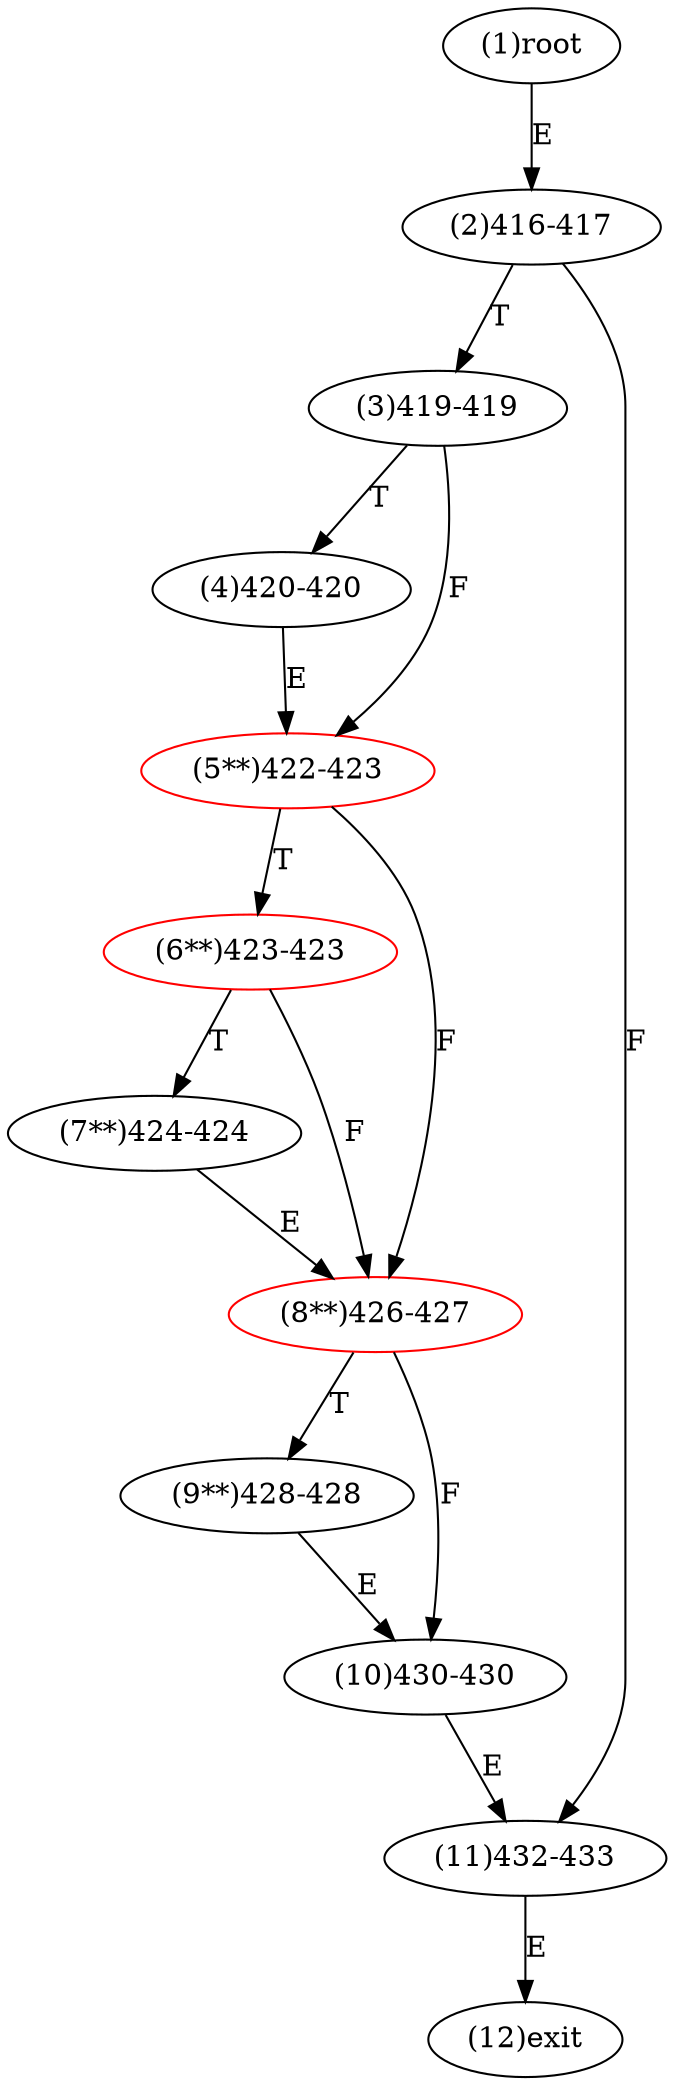 digraph "" { 
1[ label="(1)root"];
2[ label="(2)416-417"];
3[ label="(3)419-419"];
4[ label="(4)420-420"];
5[ label="(5**)422-423",color=red];
6[ label="(6**)423-423",color=red];
7[ label="(7**)424-424"];
8[ label="(8**)426-427",color=red];
9[ label="(9**)428-428"];
10[ label="(10)430-430"];
11[ label="(11)432-433"];
12[ label="(12)exit"];
1->2[ label="E"];
2->11[ label="F"];
2->3[ label="T"];
3->5[ label="F"];
3->4[ label="T"];
4->5[ label="E"];
5->8[ label="F"];
5->6[ label="T"];
6->8[ label="F"];
6->7[ label="T"];
7->8[ label="E"];
8->10[ label="F"];
8->9[ label="T"];
9->10[ label="E"];
10->11[ label="E"];
11->12[ label="E"];
}